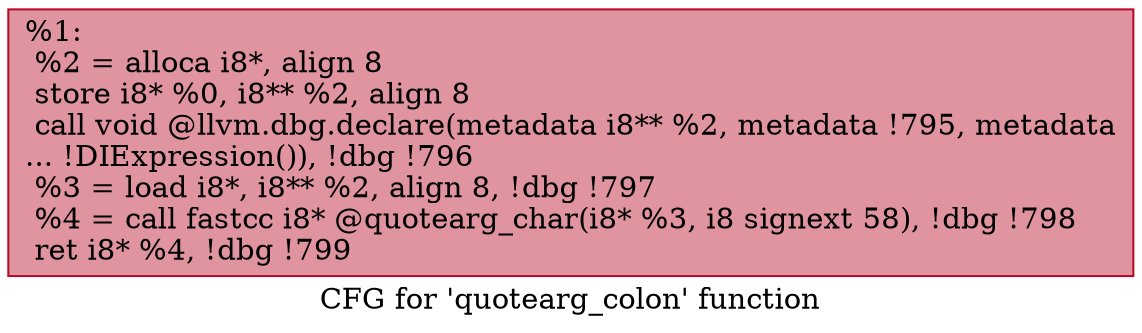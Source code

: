 digraph "CFG for 'quotearg_colon' function" {
	label="CFG for 'quotearg_colon' function";

	Node0x2384cd0 [shape=record,color="#b70d28ff", style=filled, fillcolor="#b70d2870",label="{%1:\l  %2 = alloca i8*, align 8\l  store i8* %0, i8** %2, align 8\l  call void @llvm.dbg.declare(metadata i8** %2, metadata !795, metadata\l... !DIExpression()), !dbg !796\l  %3 = load i8*, i8** %2, align 8, !dbg !797\l  %4 = call fastcc i8* @quotearg_char(i8* %3, i8 signext 58), !dbg !798\l  ret i8* %4, !dbg !799\l}"];
}
